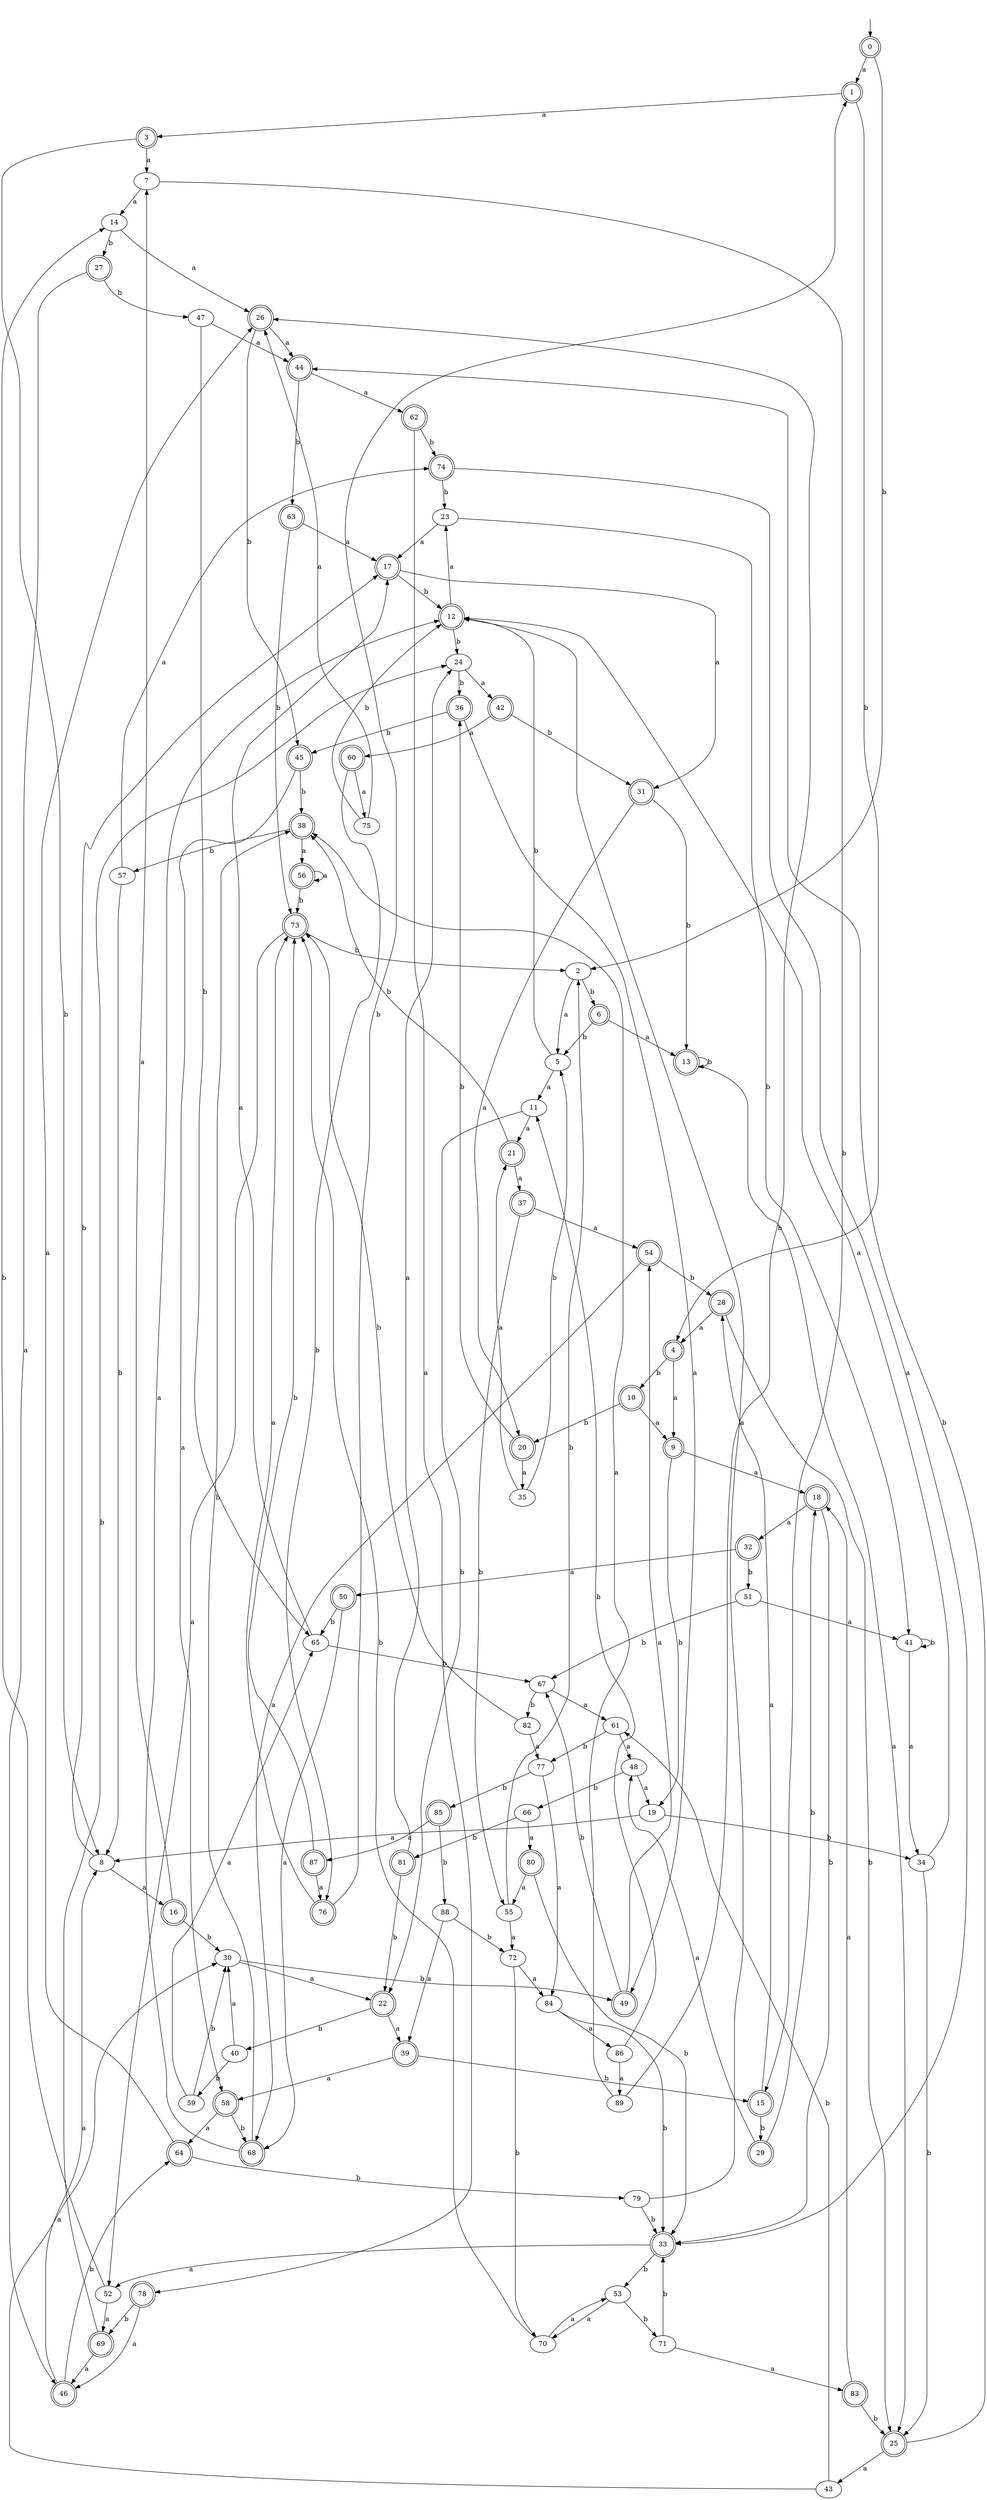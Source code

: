 digraph RandomDFA {
  __start0 [label="", shape=none];
  __start0 -> 0 [label=""];
  0 [shape=circle] [shape=doublecircle]
  0 -> 1 [label="a"]
  0 -> 2 [label="b"]
  1 [shape=doublecircle]
  1 -> 3 [label="a"]
  1 -> 4 [label="b"]
  2
  2 -> 5 [label="a"]
  2 -> 6 [label="b"]
  3 [shape=doublecircle]
  3 -> 7 [label="a"]
  3 -> 8 [label="b"]
  4 [shape=doublecircle]
  4 -> 9 [label="a"]
  4 -> 10 [label="b"]
  5
  5 -> 11 [label="a"]
  5 -> 12 [label="b"]
  6 [shape=doublecircle]
  6 -> 13 [label="a"]
  6 -> 5 [label="b"]
  7
  7 -> 14 [label="a"]
  7 -> 15 [label="b"]
  8
  8 -> 16 [label="a"]
  8 -> 17 [label="b"]
  9 [shape=doublecircle]
  9 -> 18 [label="a"]
  9 -> 19 [label="b"]
  10 [shape=doublecircle]
  10 -> 9 [label="a"]
  10 -> 20 [label="b"]
  11
  11 -> 21 [label="a"]
  11 -> 22 [label="b"]
  12 [shape=doublecircle]
  12 -> 23 [label="a"]
  12 -> 24 [label="b"]
  13 [shape=doublecircle]
  13 -> 25 [label="a"]
  13 -> 13 [label="b"]
  14
  14 -> 26 [label="a"]
  14 -> 27 [label="b"]
  15 [shape=doublecircle]
  15 -> 28 [label="a"]
  15 -> 29 [label="b"]
  16 [shape=doublecircle]
  16 -> 7 [label="a"]
  16 -> 30 [label="b"]
  17 [shape=doublecircle]
  17 -> 31 [label="a"]
  17 -> 12 [label="b"]
  18 [shape=doublecircle]
  18 -> 32 [label="a"]
  18 -> 33 [label="b"]
  19
  19 -> 8 [label="a"]
  19 -> 34 [label="b"]
  20 [shape=doublecircle]
  20 -> 35 [label="a"]
  20 -> 36 [label="b"]
  21 [shape=doublecircle]
  21 -> 37 [label="a"]
  21 -> 38 [label="b"]
  22 [shape=doublecircle]
  22 -> 39 [label="a"]
  22 -> 40 [label="b"]
  23
  23 -> 17 [label="a"]
  23 -> 41 [label="b"]
  24
  24 -> 42 [label="a"]
  24 -> 36 [label="b"]
  25 [shape=doublecircle]
  25 -> 43 [label="a"]
  25 -> 44 [label="b"]
  26 [shape=doublecircle]
  26 -> 44 [label="a"]
  26 -> 45 [label="b"]
  27 [shape=doublecircle]
  27 -> 46 [label="a"]
  27 -> 47 [label="b"]
  28 [shape=doublecircle]
  28 -> 4 [label="a"]
  28 -> 25 [label="b"]
  29 [shape=doublecircle]
  29 -> 48 [label="a"]
  29 -> 18 [label="b"]
  30
  30 -> 22 [label="a"]
  30 -> 49 [label="b"]
  31 [shape=doublecircle]
  31 -> 20 [label="a"]
  31 -> 13 [label="b"]
  32 [shape=doublecircle]
  32 -> 50 [label="a"]
  32 -> 51 [label="b"]
  33 [shape=doublecircle]
  33 -> 52 [label="a"]
  33 -> 53 [label="b"]
  34
  34 -> 12 [label="a"]
  34 -> 25 [label="b"]
  35
  35 -> 21 [label="a"]
  35 -> 5 [label="b"]
  36 [shape=doublecircle]
  36 -> 49 [label="a"]
  36 -> 45 [label="b"]
  37 [shape=doublecircle]
  37 -> 54 [label="a"]
  37 -> 55 [label="b"]
  38 [shape=doublecircle]
  38 -> 56 [label="a"]
  38 -> 57 [label="b"]
  39 [shape=doublecircle]
  39 -> 58 [label="a"]
  39 -> 15 [label="b"]
  40
  40 -> 30 [label="a"]
  40 -> 59 [label="b"]
  41
  41 -> 34 [label="a"]
  41 -> 41 [label="b"]
  42 [shape=doublecircle]
  42 -> 60 [label="a"]
  42 -> 31 [label="b"]
  43
  43 -> 30 [label="a"]
  43 -> 61 [label="b"]
  44 [shape=doublecircle]
  44 -> 62 [label="a"]
  44 -> 63 [label="b"]
  45 [shape=doublecircle]
  45 -> 58 [label="a"]
  45 -> 38 [label="b"]
  46 [shape=doublecircle]
  46 -> 8 [label="a"]
  46 -> 64 [label="b"]
  47
  47 -> 44 [label="a"]
  47 -> 65 [label="b"]
  48
  48 -> 19 [label="a"]
  48 -> 66 [label="b"]
  49 [shape=doublecircle]
  49 -> 54 [label="a"]
  49 -> 67 [label="b"]
  50 [shape=doublecircle]
  50 -> 68 [label="a"]
  50 -> 65 [label="b"]
  51
  51 -> 41 [label="a"]
  51 -> 67 [label="b"]
  52
  52 -> 69 [label="a"]
  52 -> 14 [label="b"]
  53
  53 -> 70 [label="a"]
  53 -> 71 [label="b"]
  54 [shape=doublecircle]
  54 -> 68 [label="a"]
  54 -> 28 [label="b"]
  55
  55 -> 72 [label="a"]
  55 -> 2 [label="b"]
  56 [shape=doublecircle]
  56 -> 56 [label="a"]
  56 -> 73 [label="b"]
  57
  57 -> 74 [label="a"]
  57 -> 8 [label="b"]
  58 [shape=doublecircle]
  58 -> 64 [label="a"]
  58 -> 68 [label="b"]
  59
  59 -> 65 [label="a"]
  59 -> 30 [label="b"]
  60 [shape=doublecircle]
  60 -> 75 [label="a"]
  60 -> 76 [label="b"]
  61
  61 -> 48 [label="a"]
  61 -> 77 [label="b"]
  62 [shape=doublecircle]
  62 -> 78 [label="a"]
  62 -> 74 [label="b"]
  63 [shape=doublecircle]
  63 -> 17 [label="a"]
  63 -> 73 [label="b"]
  64 [shape=doublecircle]
  64 -> 26 [label="a"]
  64 -> 79 [label="b"]
  65
  65 -> 17 [label="a"]
  65 -> 67 [label="b"]
  66
  66 -> 80 [label="a"]
  66 -> 81 [label="b"]
  67
  67 -> 61 [label="a"]
  67 -> 82 [label="b"]
  68 [shape=doublecircle]
  68 -> 12 [label="a"]
  68 -> 38 [label="b"]
  69 [shape=doublecircle]
  69 -> 46 [label="a"]
  69 -> 24 [label="b"]
  70
  70 -> 53 [label="a"]
  70 -> 73 [label="b"]
  71
  71 -> 83 [label="a"]
  71 -> 33 [label="b"]
  72
  72 -> 84 [label="a"]
  72 -> 70 [label="b"]
  73 [shape=doublecircle]
  73 -> 52 [label="a"]
  73 -> 2 [label="b"]
  74 [shape=doublecircle]
  74 -> 33 [label="a"]
  74 -> 23 [label="b"]
  75
  75 -> 26 [label="a"]
  75 -> 12 [label="b"]
  76 [shape=doublecircle]
  76 -> 73 [label="a"]
  76 -> 1 [label="b"]
  77
  77 -> 84 [label="a"]
  77 -> 85 [label="b"]
  78 [shape=doublecircle]
  78 -> 46 [label="a"]
  78 -> 69 [label="b"]
  79
  79 -> 12 [label="a"]
  79 -> 33 [label="b"]
  80 [shape=doublecircle]
  80 -> 55 [label="a"]
  80 -> 33 [label="b"]
  81 [shape=doublecircle]
  81 -> 24 [label="a"]
  81 -> 22 [label="b"]
  82
  82 -> 77 [label="a"]
  82 -> 73 [label="b"]
  83 [shape=doublecircle]
  83 -> 18 [label="a"]
  83 -> 25 [label="b"]
  84
  84 -> 86 [label="a"]
  84 -> 33 [label="b"]
  85 [shape=doublecircle]
  85 -> 87 [label="a"]
  85 -> 88 [label="b"]
  86
  86 -> 89 [label="a"]
  86 -> 11 [label="b"]
  87 [shape=doublecircle]
  87 -> 76 [label="a"]
  87 -> 73 [label="b"]
  88
  88 -> 39 [label="a"]
  88 -> 72 [label="b"]
  89
  89 -> 38 [label="a"]
  89 -> 26 [label="b"]
}
